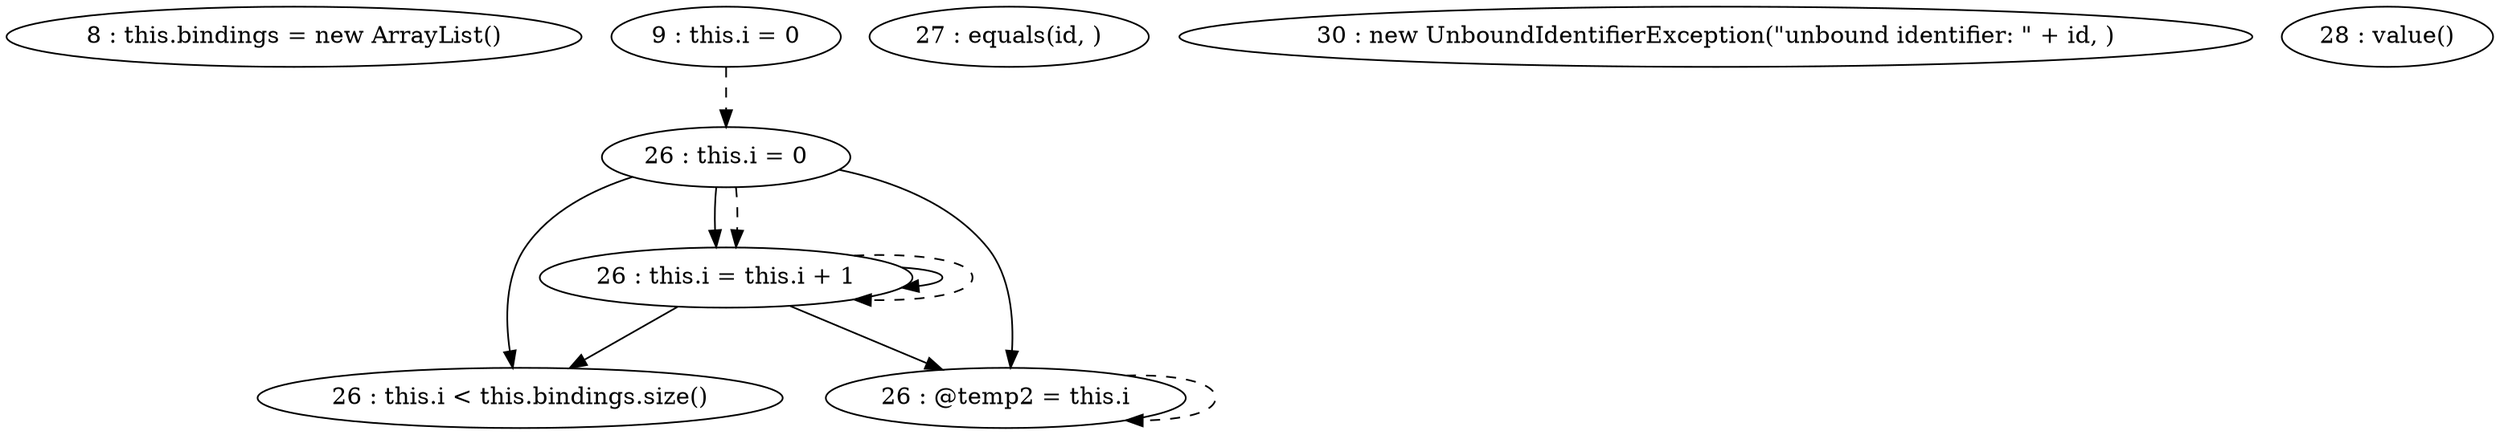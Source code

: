 digraph G {
"8 : this.bindings = new ArrayList()"
"9 : this.i = 0"
"9 : this.i = 0" -> "26 : this.i = 0" [style=dashed]
"26 : this.i = 0"
"26 : this.i = 0" -> "26 : this.i = this.i + 1"
"26 : this.i = 0" -> "26 : this.i < this.bindings.size()"
"26 : this.i = 0" -> "26 : @temp2 = this.i"
"26 : this.i = 0" -> "26 : this.i = this.i + 1" [style=dashed]
"26 : this.i < this.bindings.size()"
"27 : equals(id, )"
"30 : new UnboundIdentifierException(\"unbound identifier: \" + id, )"
"28 : value()"
"26 : @temp2 = this.i"
"26 : @temp2 = this.i" -> "26 : @temp2 = this.i" [style=dashed]
"26 : this.i = this.i + 1"
"26 : this.i = this.i + 1" -> "26 : this.i = this.i + 1"
"26 : this.i = this.i + 1" -> "26 : this.i < this.bindings.size()"
"26 : this.i = this.i + 1" -> "26 : @temp2 = this.i"
"26 : this.i = this.i + 1" -> "26 : this.i = this.i + 1" [style=dashed]
}